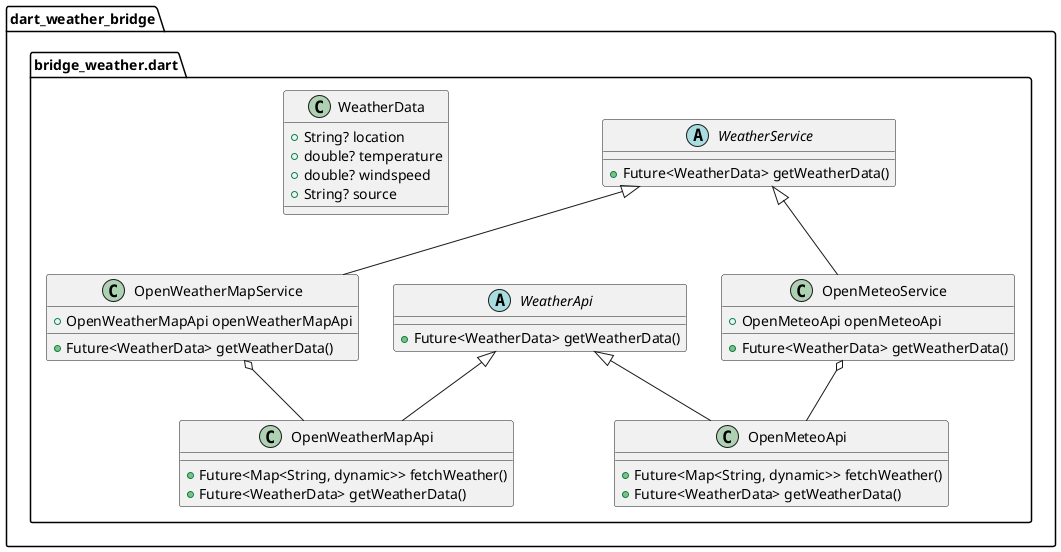 @startuml
set namespaceSeparator ::

abstract class "dart_weather_bridge::bridge_weather.dart::WeatherService" {
  +Future<WeatherData> getWeatherData()
}

class "dart_weather_bridge::bridge_weather.dart::OpenMeteoService" {
  +OpenMeteoApi openMeteoApi
  +Future<WeatherData> getWeatherData()
}

"dart_weather_bridge::bridge_weather.dart::OpenMeteoService" o-- "dart_weather_bridge::bridge_weather.dart::OpenMeteoApi"
"dart_weather_bridge::bridge_weather.dart::WeatherService" <|-- "dart_weather_bridge::bridge_weather.dart::OpenMeteoService"

class "dart_weather_bridge::bridge_weather.dart::OpenWeatherMapService" {
  +OpenWeatherMapApi openWeatherMapApi
  +Future<WeatherData> getWeatherData()
}

"dart_weather_bridge::bridge_weather.dart::OpenWeatherMapService" o-- "dart_weather_bridge::bridge_weather.dart::OpenWeatherMapApi"
"dart_weather_bridge::bridge_weather.dart::WeatherService" <|-- "dart_weather_bridge::bridge_weather.dart::OpenWeatherMapService"

abstract class "dart_weather_bridge::bridge_weather.dart::WeatherApi" {
  +Future<WeatherData> getWeatherData()
}

class "dart_weather_bridge::bridge_weather.dart::OpenMeteoApi" {
  +Future<Map<String, dynamic>> fetchWeather()
  +Future<WeatherData> getWeatherData()
}

"dart_weather_bridge::bridge_weather.dart::WeatherApi" <|-- "dart_weather_bridge::bridge_weather.dart::OpenMeteoApi"

class "dart_weather_bridge::bridge_weather.dart::OpenWeatherMapApi" {
  +Future<Map<String, dynamic>> fetchWeather()
  +Future<WeatherData> getWeatherData()
}

"dart_weather_bridge::bridge_weather.dart::WeatherApi" <|-- "dart_weather_bridge::bridge_weather.dart::OpenWeatherMapApi"

class "dart_weather_bridge::bridge_weather.dart::WeatherData" {
  +String? location
  +double? temperature
  +double? windspeed
  +String? source
}


@enduml